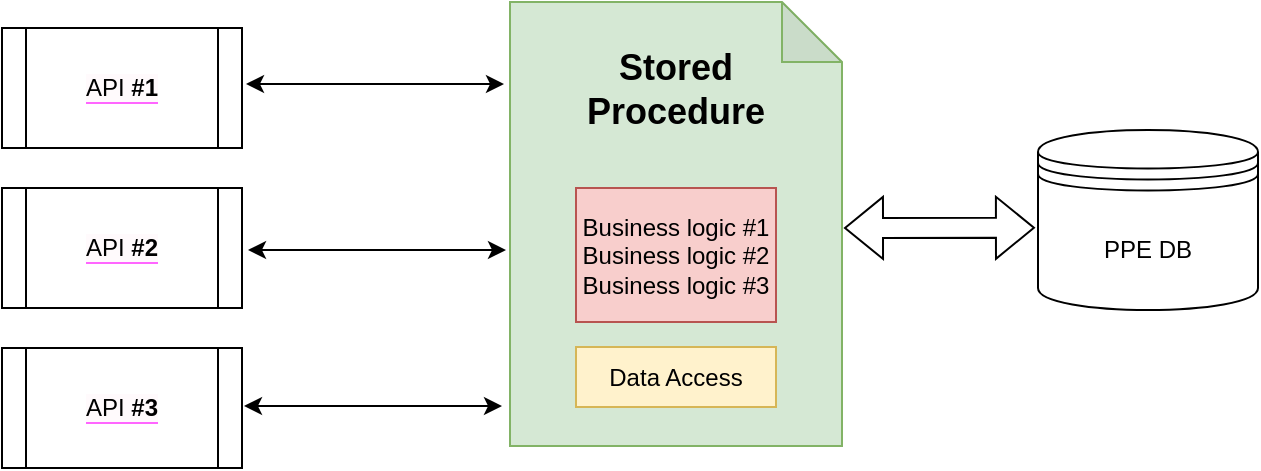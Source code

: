 <mxfile version="20.5.1" type="github" pages="2">
  <diagram id="EVjNSl5tLCOyTml6J_e6" name="Page-1">
    <mxGraphModel dx="1038" dy="579" grid="1" gridSize="10" guides="1" tooltips="1" connect="1" arrows="1" fold="1" page="1" pageScale="1" pageWidth="850" pageHeight="1100" math="0" shadow="0">
      <root>
        <mxCell id="0" />
        <mxCell id="1" parent="0" />
        <mxCell id="n5xv7NCP7jcm4QG3g1wA-5" value="PPE DB" style="shape=datastore;whiteSpace=wrap;html=1;" vertex="1" parent="1">
          <mxGeometry x="618" y="211" width="110" height="90" as="geometry" />
        </mxCell>
        <mxCell id="n5xv7NCP7jcm4QG3g1wA-12" value="" style="shape=flexArrow;endArrow=classic;startArrow=classic;html=1;rounded=0;entryX=-0.009;entryY=0.454;entryDx=0;entryDy=0;entryPerimeter=0;" edge="1" parent="1">
          <mxGeometry width="100" height="100" relative="1" as="geometry">
            <mxPoint x="521" y="260" as="sourcePoint" />
            <mxPoint x="616.47" y="259.88" as="targetPoint" />
          </mxGeometry>
        </mxCell>
        <mxCell id="n5xv7NCP7jcm4QG3g1wA-28" value="" style="group" vertex="1" connectable="0" parent="1">
          <mxGeometry x="100" y="160" width="123" height="60" as="geometry" />
        </mxCell>
        <mxCell id="n5xv7NCP7jcm4QG3g1wA-10" value="&lt;span style=&quot;background-color: rgb(255, 250, 252);&quot;&gt;API &lt;b&gt;#1&lt;/b&gt;&lt;/span&gt;" style="shape=process;whiteSpace=wrap;html=1;backgroundOutline=1;labelBackgroundColor=#FF66FF;" vertex="1" parent="n5xv7NCP7jcm4QG3g1wA-28">
          <mxGeometry width="120" height="60" as="geometry" />
        </mxCell>
        <mxCell id="n5xv7NCP7jcm4QG3g1wA-29" value="" style="group" vertex="1" connectable="0" parent="1">
          <mxGeometry x="100" y="240" width="123" height="60" as="geometry" />
        </mxCell>
        <mxCell id="n5xv7NCP7jcm4QG3g1wA-31" value="&lt;span style=&quot;background-color: rgb(255, 250, 252);&quot;&gt;API &lt;b&gt;#2&lt;/b&gt;&lt;/span&gt;" style="shape=process;whiteSpace=wrap;html=1;backgroundOutline=1;labelBackgroundColor=#FF66FF;" vertex="1" parent="n5xv7NCP7jcm4QG3g1wA-29">
          <mxGeometry width="120" height="60" as="geometry" />
        </mxCell>
        <mxCell id="n5xv7NCP7jcm4QG3g1wA-32" value="" style="group" vertex="1" connectable="0" parent="1">
          <mxGeometry x="100" y="320" width="123" height="60" as="geometry" />
        </mxCell>
        <mxCell id="n5xv7NCP7jcm4QG3g1wA-34" value="&lt;span style=&quot;background-color: rgb(255, 250, 252);&quot;&gt;API &lt;b&gt;#3&lt;/b&gt;&lt;/span&gt;" style="shape=process;whiteSpace=wrap;html=1;backgroundOutline=1;labelBackgroundColor=#FF66FF;" vertex="1" parent="n5xv7NCP7jcm4QG3g1wA-32">
          <mxGeometry width="120" height="60" as="geometry" />
        </mxCell>
        <mxCell id="n5xv7NCP7jcm4QG3g1wA-37" value="" style="group" vertex="1" connectable="0" parent="1">
          <mxGeometry x="354" y="147" width="166" height="222" as="geometry" />
        </mxCell>
        <mxCell id="n5xv7NCP7jcm4QG3g1wA-35" value="" style="shape=note;whiteSpace=wrap;html=1;backgroundOutline=1;darkOpacity=0.05;labelBackgroundColor=none;fillStyle=solid;fontSize=18;fillColor=#d5e8d4;strokeColor=#82b366;" vertex="1" parent="n5xv7NCP7jcm4QG3g1wA-37">
          <mxGeometry width="166" height="222" as="geometry" />
        </mxCell>
        <mxCell id="n5xv7NCP7jcm4QG3g1wA-7" value="Business logic #1&lt;br&gt;Business logic #2&lt;br&gt;Business logic #3" style="rounded=0;whiteSpace=wrap;html=1;labelBackgroundColor=none;fillStyle=solid;fillColor=#f8cecc;strokeColor=#b85450;" vertex="1" parent="n5xv7NCP7jcm4QG3g1wA-37">
          <mxGeometry x="33" y="93" width="100" height="67" as="geometry" />
        </mxCell>
        <mxCell id="n5xv7NCP7jcm4QG3g1wA-8" value="Data Access" style="rounded=0;whiteSpace=wrap;html=1;fillColor=#fff2cc;strokeColor=#d6b656;" vertex="1" parent="n5xv7NCP7jcm4QG3g1wA-37">
          <mxGeometry x="33" y="172.5" width="100" height="30" as="geometry" />
        </mxCell>
        <mxCell id="n5xv7NCP7jcm4QG3g1wA-36" value="Stored Procedure" style="rounded=0;whiteSpace=wrap;html=1;labelBackgroundColor=none;fillStyle=solid;fontSize=18;fillColor=none;fontStyle=1;verticalAlign=middle;strokeColor=none;" vertex="1" parent="n5xv7NCP7jcm4QG3g1wA-37">
          <mxGeometry x="26" y="23" width="114" height="42" as="geometry" />
        </mxCell>
        <mxCell id="n5xv7NCP7jcm4QG3g1wA-39" value="" style="endArrow=classic;startArrow=classic;html=1;rounded=0;fontSize=18;" edge="1" parent="1">
          <mxGeometry width="50" height="50" relative="1" as="geometry">
            <mxPoint x="221" y="349" as="sourcePoint" />
            <mxPoint x="350" y="349" as="targetPoint" />
          </mxGeometry>
        </mxCell>
        <mxCell id="n5xv7NCP7jcm4QG3g1wA-40" value="" style="endArrow=classic;startArrow=classic;html=1;rounded=0;fontSize=18;" edge="1" parent="1">
          <mxGeometry width="50" height="50" relative="1" as="geometry">
            <mxPoint x="223" y="271" as="sourcePoint" />
            <mxPoint x="352" y="271" as="targetPoint" />
          </mxGeometry>
        </mxCell>
        <mxCell id="n5xv7NCP7jcm4QG3g1wA-41" value="" style="endArrow=classic;startArrow=classic;html=1;rounded=0;fontSize=18;" edge="1" parent="1">
          <mxGeometry width="50" height="50" relative="1" as="geometry">
            <mxPoint x="222" y="188" as="sourcePoint" />
            <mxPoint x="351" y="188" as="targetPoint" />
          </mxGeometry>
        </mxCell>
      </root>
    </mxGraphModel>
  </diagram>
  <diagram id="zo8pNX5Q7jvCCAHn-m61" name="Page-2">
    <mxGraphModel dx="1038" dy="579" grid="1" gridSize="10" guides="1" tooltips="1" connect="1" arrows="1" fold="1" page="1" pageScale="1" pageWidth="850" pageHeight="1100" math="0" shadow="0">
      <root>
        <mxCell id="0" />
        <mxCell id="1" parent="0" />
        <mxCell id="cQW28gQmTNUCTfifAUsU-1" value="PPE DB" style="shape=datastore;whiteSpace=wrap;html=1;" vertex="1" parent="1">
          <mxGeometry x="651.5" y="390" width="110" height="90" as="geometry" />
        </mxCell>
        <mxCell id="cQW28gQmTNUCTfifAUsU-2" value="" style="shape=flexArrow;endArrow=classic;startArrow=classic;html=1;rounded=0;entryX=-0.009;entryY=0.454;entryDx=0;entryDy=0;entryPerimeter=0;" edge="1" parent="1">
          <mxGeometry width="100" height="100" relative="1" as="geometry">
            <mxPoint x="554.5" y="439" as="sourcePoint" />
            <mxPoint x="649.97" y="438.88" as="targetPoint" />
          </mxGeometry>
        </mxCell>
        <mxCell id="cQW28gQmTNUCTfifAUsU-3" value="" style="group" vertex="1" connectable="0" parent="1">
          <mxGeometry x="388" y="331" width="166" height="208" as="geometry" />
        </mxCell>
        <mxCell id="cQW28gQmTNUCTfifAUsU-4" value="" style="shape=note;whiteSpace=wrap;html=1;backgroundOutline=1;darkOpacity=0.05;labelBackgroundColor=none;fillStyle=solid;fontSize=18;fillColor=#d5e8d4;strokeColor=#82b366;" vertex="1" parent="cQW28gQmTNUCTfifAUsU-3">
          <mxGeometry y="48" width="166" height="112" as="geometry" />
        </mxCell>
        <mxCell id="cQW28gQmTNUCTfifAUsU-5" value="Data Access" style="rounded=0;whiteSpace=wrap;html=1;fillColor=#fff2cc;strokeColor=#d6b656;" vertex="1" parent="cQW28gQmTNUCTfifAUsU-3">
          <mxGeometry x="33" y="119.996" width="100" height="28.108" as="geometry" />
        </mxCell>
        <mxCell id="cQW28gQmTNUCTfifAUsU-6" value="Stored Procedure" style="rounded=0;whiteSpace=wrap;html=1;labelBackgroundColor=none;fillStyle=solid;fontSize=18;fillColor=none;fontStyle=1;verticalAlign=middle;strokeColor=none;" vertex="1" parent="cQW28gQmTNUCTfifAUsU-3">
          <mxGeometry x="26" y="60.0" width="114" height="39.351" as="geometry" />
        </mxCell>
        <mxCell id="cQW28gQmTNUCTfifAUsU-7" value="" style="group" vertex="1" connectable="0" parent="1">
          <mxGeometry x="88" y="180" width="200" height="150" as="geometry" />
        </mxCell>
        <mxCell id="cQW28gQmTNUCTfifAUsU-8" value="" style="shape=process;whiteSpace=wrap;html=1;backgroundOutline=1;labelBackgroundColor=#FF66FF;" vertex="1" parent="cQW28gQmTNUCTfifAUsU-7">
          <mxGeometry width="200" height="150" as="geometry" />
        </mxCell>
        <mxCell id="cQW28gQmTNUCTfifAUsU-9" value="API #1" style="text;html=1;strokeColor=none;fillColor=none;align=center;verticalAlign=middle;whiteSpace=wrap;rounded=0;labelBackgroundColor=none;fillStyle=solid;fontSize=18;" vertex="1" parent="cQW28gQmTNUCTfifAUsU-7">
          <mxGeometry x="71.5" y="10" width="60" height="30" as="geometry" />
        </mxCell>
        <mxCell id="cQW28gQmTNUCTfifAUsU-10" value="" style="group" vertex="1" connectable="0" parent="cQW28gQmTNUCTfifAUsU-7">
          <mxGeometry x="30" y="50" width="140" height="80" as="geometry" />
        </mxCell>
        <mxCell id="cQW28gQmTNUCTfifAUsU-11" value="" style="shape=note;whiteSpace=wrap;html=1;backgroundOutline=1;darkOpacity=0.05;labelBackgroundColor=#FFFFFF;fillStyle=solid;fillColor=#dae8fc;strokeColor=#6c8ebf;" vertex="1" parent="cQW28gQmTNUCTfifAUsU-10">
          <mxGeometry width="140" height="80" as="geometry" />
        </mxCell>
        <mxCell id="cQW28gQmTNUCTfifAUsU-12" value="Business logic #1" style="rounded=0;whiteSpace=wrap;html=1;labelBackgroundColor=none;fillStyle=solid;fillColor=#f8cecc;strokeColor=#b85450;" vertex="1" parent="cQW28gQmTNUCTfifAUsU-10">
          <mxGeometry x="19" y="40" width="100" height="26" as="geometry" />
        </mxCell>
        <mxCell id="cQW28gQmTNUCTfifAUsU-13" value="&lt;b&gt;&lt;font style=&quot;font-size: 21px;&quot;&gt;Java&lt;/font&gt;&lt;/b&gt;" style="rounded=0;whiteSpace=wrap;html=1;labelBackgroundColor=none;fillStyle=solid;strokeColor=none;fillColor=none;" vertex="1" parent="cQW28gQmTNUCTfifAUsU-10">
          <mxGeometry x="9" y="3.1" width="120" height="23.9" as="geometry" />
        </mxCell>
        <mxCell id="cQW28gQmTNUCTfifAUsU-14" value="" style="group" vertex="1" connectable="0" parent="1">
          <mxGeometry x="88" y="360" width="200" height="150" as="geometry" />
        </mxCell>
        <mxCell id="cQW28gQmTNUCTfifAUsU-15" value="" style="group" vertex="1" connectable="0" parent="cQW28gQmTNUCTfifAUsU-14">
          <mxGeometry width="200" height="150" as="geometry" />
        </mxCell>
        <mxCell id="cQW28gQmTNUCTfifAUsU-16" value="" style="shape=process;whiteSpace=wrap;html=1;backgroundOutline=1;labelBackgroundColor=#FF66FF;" vertex="1" parent="cQW28gQmTNUCTfifAUsU-15">
          <mxGeometry width="200" height="150" as="geometry" />
        </mxCell>
        <mxCell id="cQW28gQmTNUCTfifAUsU-17" value="API #2" style="text;html=1;strokeColor=none;fillColor=none;align=center;verticalAlign=middle;whiteSpace=wrap;rounded=0;labelBackgroundColor=none;fillStyle=solid;fontSize=18;" vertex="1" parent="cQW28gQmTNUCTfifAUsU-15">
          <mxGeometry x="71.5" y="10" width="60" height="30" as="geometry" />
        </mxCell>
        <mxCell id="cQW28gQmTNUCTfifAUsU-18" value="" style="group" vertex="1" connectable="0" parent="cQW28gQmTNUCTfifAUsU-14">
          <mxGeometry x="30" y="50" width="140" height="80" as="geometry" />
        </mxCell>
        <mxCell id="cQW28gQmTNUCTfifAUsU-19" value="" style="shape=note;whiteSpace=wrap;html=1;backgroundOutline=1;darkOpacity=0.05;labelBackgroundColor=#FFFFFF;fillStyle=solid;fillColor=#dae8fc;strokeColor=#6c8ebf;" vertex="1" parent="cQW28gQmTNUCTfifAUsU-18">
          <mxGeometry width="140" height="80" as="geometry" />
        </mxCell>
        <mxCell id="cQW28gQmTNUCTfifAUsU-20" value="Business logic #2" style="rounded=0;whiteSpace=wrap;html=1;labelBackgroundColor=none;fillStyle=solid;fillColor=#f8cecc;strokeColor=#b85450;" vertex="1" parent="cQW28gQmTNUCTfifAUsU-18">
          <mxGeometry x="19" y="40" width="100" height="26" as="geometry" />
        </mxCell>
        <mxCell id="cQW28gQmTNUCTfifAUsU-21" value="&lt;b&gt;&lt;font style=&quot;font-size: 21px;&quot;&gt;Java&lt;/font&gt;&lt;/b&gt;" style="rounded=0;whiteSpace=wrap;html=1;labelBackgroundColor=none;fillStyle=solid;strokeColor=none;fillColor=none;" vertex="1" parent="cQW28gQmTNUCTfifAUsU-18">
          <mxGeometry x="9" y="3.1" width="120" height="23.9" as="geometry" />
        </mxCell>
        <mxCell id="cQW28gQmTNUCTfifAUsU-22" value="" style="group" vertex="1" connectable="0" parent="1">
          <mxGeometry x="88" y="540" width="200" height="150" as="geometry" />
        </mxCell>
        <mxCell id="cQW28gQmTNUCTfifAUsU-23" value="" style="group" vertex="1" connectable="0" parent="cQW28gQmTNUCTfifAUsU-22">
          <mxGeometry width="200" height="150" as="geometry" />
        </mxCell>
        <mxCell id="cQW28gQmTNUCTfifAUsU-24" value="" style="shape=process;whiteSpace=wrap;html=1;backgroundOutline=1;labelBackgroundColor=#FF66FF;" vertex="1" parent="cQW28gQmTNUCTfifAUsU-23">
          <mxGeometry width="200" height="150" as="geometry" />
        </mxCell>
        <mxCell id="cQW28gQmTNUCTfifAUsU-25" value="API #3" style="text;html=1;strokeColor=none;fillColor=none;align=center;verticalAlign=middle;whiteSpace=wrap;rounded=0;labelBackgroundColor=none;fillStyle=solid;fontSize=18;" vertex="1" parent="cQW28gQmTNUCTfifAUsU-23">
          <mxGeometry x="71.5" y="10" width="60" height="30" as="geometry" />
        </mxCell>
        <mxCell id="cQW28gQmTNUCTfifAUsU-26" value="" style="group" vertex="1" connectable="0" parent="cQW28gQmTNUCTfifAUsU-22">
          <mxGeometry x="30" y="50" width="140" height="80" as="geometry" />
        </mxCell>
        <mxCell id="cQW28gQmTNUCTfifAUsU-27" value="" style="shape=note;whiteSpace=wrap;html=1;backgroundOutline=1;darkOpacity=0.05;labelBackgroundColor=#FFFFFF;fillStyle=solid;fillColor=#dae8fc;strokeColor=#6c8ebf;" vertex="1" parent="cQW28gQmTNUCTfifAUsU-26">
          <mxGeometry width="140" height="80" as="geometry" />
        </mxCell>
        <mxCell id="cQW28gQmTNUCTfifAUsU-28" value="Business logic #3" style="rounded=0;whiteSpace=wrap;html=1;labelBackgroundColor=none;fillStyle=solid;fillColor=#f8cecc;strokeColor=#b85450;" vertex="1" parent="cQW28gQmTNUCTfifAUsU-26">
          <mxGeometry x="19" y="40" width="100" height="26" as="geometry" />
        </mxCell>
        <mxCell id="cQW28gQmTNUCTfifAUsU-29" value="&lt;b&gt;&lt;font style=&quot;font-size: 21px;&quot;&gt;Java&lt;/font&gt;&lt;/b&gt;" style="rounded=0;whiteSpace=wrap;html=1;labelBackgroundColor=none;fillStyle=solid;strokeColor=none;fillColor=none;" vertex="1" parent="cQW28gQmTNUCTfifAUsU-26">
          <mxGeometry x="9" y="3.1" width="120" height="23.9" as="geometry" />
        </mxCell>
        <mxCell id="cQW28gQmTNUCTfifAUsU-30" style="edgeStyle=orthogonalEdgeStyle;rounded=0;orthogonalLoop=1;jettySize=auto;html=1;fontSize=18;" edge="1" parent="1" source="cQW28gQmTNUCTfifAUsU-8" target="cQW28gQmTNUCTfifAUsU-4">
          <mxGeometry relative="1" as="geometry" />
        </mxCell>
        <mxCell id="cQW28gQmTNUCTfifAUsU-31" style="edgeStyle=orthogonalEdgeStyle;rounded=0;orthogonalLoop=1;jettySize=auto;html=1;entryX=0;entryY=0.5;entryDx=0;entryDy=0;entryPerimeter=0;fontSize=18;" edge="1" parent="1" source="cQW28gQmTNUCTfifAUsU-16" target="cQW28gQmTNUCTfifAUsU-4">
          <mxGeometry relative="1" as="geometry" />
        </mxCell>
        <mxCell id="cQW28gQmTNUCTfifAUsU-32" style="edgeStyle=orthogonalEdgeStyle;rounded=0;orthogonalLoop=1;jettySize=auto;html=1;fontSize=18;" edge="1" parent="1" source="cQW28gQmTNUCTfifAUsU-24">
          <mxGeometry relative="1" as="geometry">
            <mxPoint x="468" y="490" as="targetPoint" />
          </mxGeometry>
        </mxCell>
      </root>
    </mxGraphModel>
  </diagram>
</mxfile>
